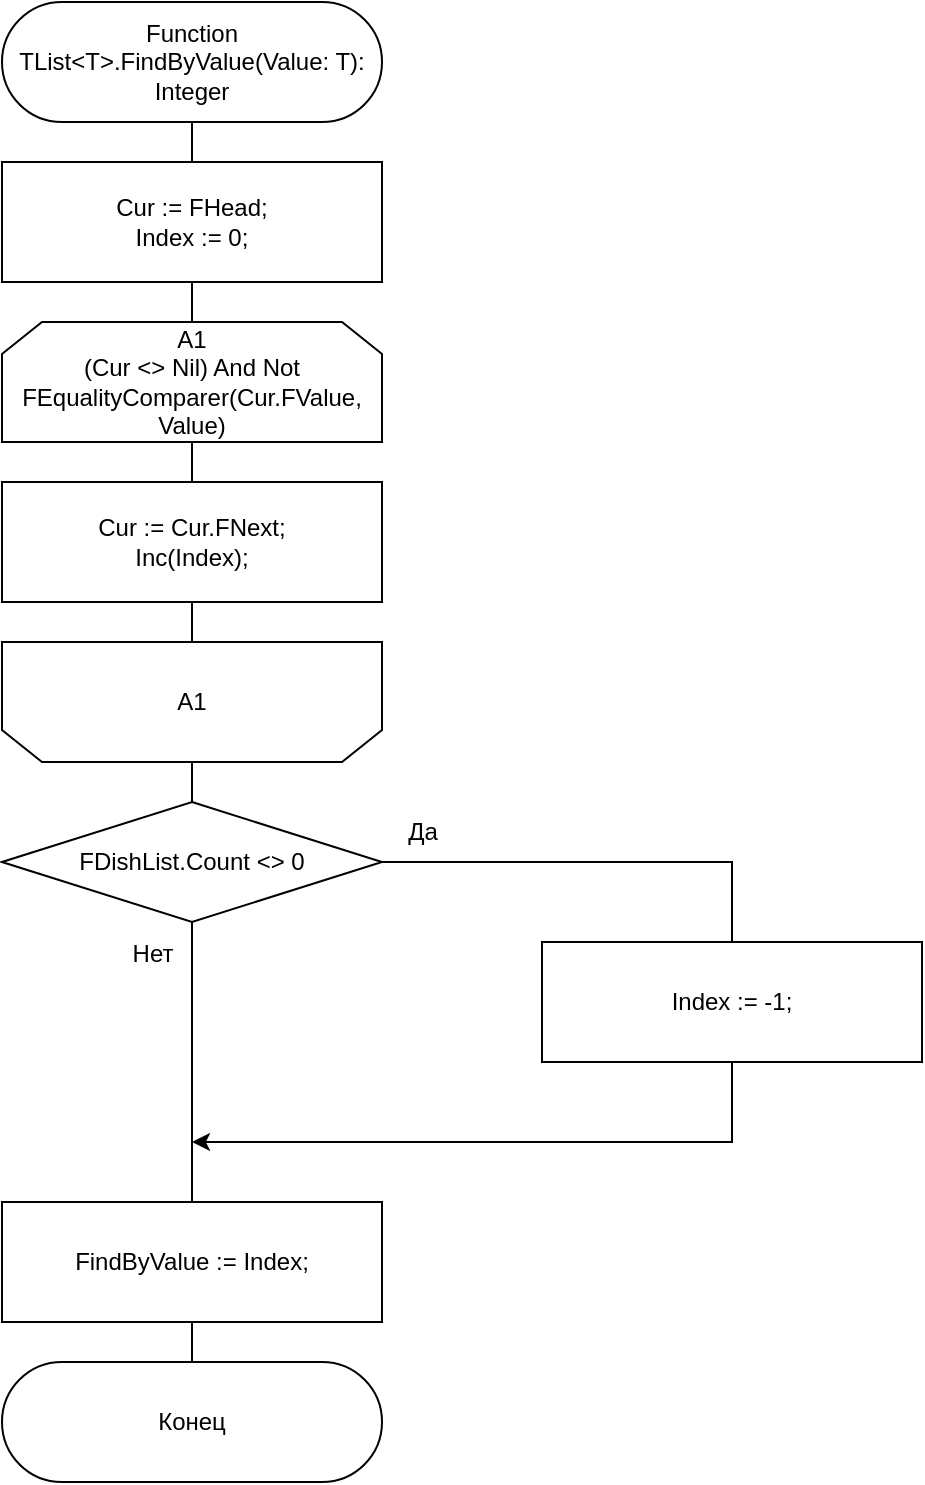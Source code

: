 <mxfile version="24.3.1" type="device" pages="2">
  <diagram name="Page-1" id="zCacILiD1pi5EnOWY_ug">
    <mxGraphModel dx="2074" dy="1124" grid="1" gridSize="10" guides="1" tooltips="1" connect="1" arrows="1" fold="1" page="1" pageScale="1" pageWidth="827" pageHeight="1169" math="0" shadow="0">
      <root>
        <mxCell id="0" />
        <mxCell id="1" parent="0" />
        <mxCell id="6x5Rk35HcYV6KV9mi9wQ-1" style="edgeStyle=orthogonalEdgeStyle;rounded=0;orthogonalLoop=1;jettySize=auto;html=1;entryX=0.5;entryY=0;entryDx=0;entryDy=0;endArrow=none;endFill=0;" edge="1" parent="1" source="6x5Rk35HcYV6KV9mi9wQ-2" target="6x5Rk35HcYV6KV9mi9wQ-13">
          <mxGeometry relative="1" as="geometry" />
        </mxCell>
        <mxCell id="6x5Rk35HcYV6KV9mi9wQ-2" value="Function TList&amp;lt;T&amp;gt;.FindByValue(Value: T): Integer" style="rounded=1;whiteSpace=wrap;html=1;arcSize=50;" vertex="1" parent="1">
          <mxGeometry x="40" y="40" width="190" height="60" as="geometry" />
        </mxCell>
        <mxCell id="6x5Rk35HcYV6KV9mi9wQ-3" value="&lt;div&gt;Cur := FHead;&lt;/div&gt;&lt;div&gt;Index := 0;&lt;/div&gt;" style="rounded=0;whiteSpace=wrap;html=1;" vertex="1" parent="1">
          <mxGeometry x="40" y="120" width="190" height="60" as="geometry" />
        </mxCell>
        <mxCell id="6x5Rk35HcYV6KV9mi9wQ-4" value="A1&lt;div&gt;(Cur &amp;lt;&amp;gt; Nil) And Not FEqualityComparer(Cur.FValue, Value)&lt;br&gt;&lt;/div&gt;" style="shape=loopLimit;whiteSpace=wrap;html=1;" vertex="1" parent="1">
          <mxGeometry x="40" y="200" width="190" height="60" as="geometry" />
        </mxCell>
        <mxCell id="6x5Rk35HcYV6KV9mi9wQ-5" value="" style="shape=loopLimit;whiteSpace=wrap;html=1;rotation=-180;" vertex="1" parent="1">
          <mxGeometry x="40" y="360" width="190" height="60" as="geometry" />
        </mxCell>
        <mxCell id="6x5Rk35HcYV6KV9mi9wQ-6" value="&lt;div&gt;&lt;span style=&quot;background-color: initial;&quot;&gt;A1&lt;/span&gt;&lt;br&gt;&lt;/div&gt;" style="text;html=1;strokeColor=none;fillColor=none;align=center;verticalAlign=middle;whiteSpace=wrap;rounded=0;" vertex="1" parent="1">
          <mxGeometry x="40" y="360" width="190" height="60" as="geometry" />
        </mxCell>
        <mxCell id="6x5Rk35HcYV6KV9mi9wQ-7" value="&lt;div&gt;&lt;div&gt;Cur := Cur.FNext;&lt;/div&gt;&lt;div&gt;Inc(Index);&lt;/div&gt;&lt;/div&gt;" style="rounded=0;whiteSpace=wrap;html=1;" vertex="1" parent="1">
          <mxGeometry x="40" y="280" width="190" height="60" as="geometry" />
        </mxCell>
        <mxCell id="6x5Rk35HcYV6KV9mi9wQ-8" value="Index := -1;" style="rounded=0;whiteSpace=wrap;html=1;" vertex="1" parent="1">
          <mxGeometry x="310" y="510" width="190" height="60" as="geometry" />
        </mxCell>
        <mxCell id="6x5Rk35HcYV6KV9mi9wQ-9" style="edgeStyle=orthogonalEdgeStyle;rounded=0;orthogonalLoop=1;jettySize=auto;html=1;entryX=0.5;entryY=0;entryDx=0;entryDy=0;endArrow=none;endFill=0;" edge="1" parent="1" source="6x5Rk35HcYV6KV9mi9wQ-10" target="6x5Rk35HcYV6KV9mi9wQ-8">
          <mxGeometry relative="1" as="geometry" />
        </mxCell>
        <mxCell id="6x5Rk35HcYV6KV9mi9wQ-10" value="FDishList.Count &amp;lt;&amp;gt; 0" style="rhombus;whiteSpace=wrap;html=1;" vertex="1" parent="1">
          <mxGeometry x="40" y="440" width="190" height="60" as="geometry" />
        </mxCell>
        <mxCell id="6x5Rk35HcYV6KV9mi9wQ-11" value="" style="endArrow=classic;html=1;rounded=0;exitX=0.5;exitY=1;exitDx=0;exitDy=0;" edge="1" parent="1" source="6x5Rk35HcYV6KV9mi9wQ-8">
          <mxGeometry width="50" height="50" relative="1" as="geometry">
            <mxPoint x="180" y="740" as="sourcePoint" />
            <mxPoint x="135" y="610" as="targetPoint" />
            <Array as="points">
              <mxPoint x="405" y="610" />
            </Array>
          </mxGeometry>
        </mxCell>
        <mxCell id="6x5Rk35HcYV6KV9mi9wQ-12" value="FindByValue := Index;" style="rounded=0;whiteSpace=wrap;html=1;" vertex="1" parent="1">
          <mxGeometry x="40" y="640" width="190" height="60" as="geometry" />
        </mxCell>
        <mxCell id="6x5Rk35HcYV6KV9mi9wQ-13" value="Конец" style="rounded=1;whiteSpace=wrap;html=1;arcSize=50;" vertex="1" parent="1">
          <mxGeometry x="40" y="720" width="190" height="60" as="geometry" />
        </mxCell>
        <mxCell id="6x5Rk35HcYV6KV9mi9wQ-14" value="Да" style="text;html=1;align=center;verticalAlign=middle;resizable=0;points=[];autosize=1;strokeColor=none;fillColor=none;" vertex="1" parent="1">
          <mxGeometry x="230" y="440" width="40" height="30" as="geometry" />
        </mxCell>
        <mxCell id="6x5Rk35HcYV6KV9mi9wQ-15" value="Нет" style="text;html=1;align=center;verticalAlign=middle;resizable=0;points=[];autosize=1;strokeColor=none;fillColor=none;" vertex="1" parent="1">
          <mxGeometry x="95" y="501" width="40" height="30" as="geometry" />
        </mxCell>
      </root>
    </mxGraphModel>
  </diagram>
  <diagram id="ehAFmDtn9EyEhxPrQIZI" name="Page-2">
    <mxGraphModel dx="2074" dy="1124" grid="1" gridSize="10" guides="1" tooltips="1" connect="1" arrows="1" fold="1" page="1" pageScale="1" pageWidth="827" pageHeight="1169" math="0" shadow="0">
      <root>
        <mxCell id="0" />
        <mxCell id="1" parent="0" />
        <mxCell id="7nfwJPg0i2mfhUjuZVIU-1" style="edgeStyle=orthogonalEdgeStyle;rounded=0;orthogonalLoop=1;jettySize=auto;html=1;entryX=0.5;entryY=0;entryDx=0;entryDy=0;endArrow=none;endFill=0;" edge="1" parent="1" source="7nfwJPg0i2mfhUjuZVIU-2" target="7nfwJPg0i2mfhUjuZVIU-24">
          <mxGeometry relative="1" as="geometry" />
        </mxCell>
        <mxCell id="7nfwJPg0i2mfhUjuZVIU-2" value="&lt;div&gt;Function TuVCLFindPath.FindMinPath&lt;/div&gt;&lt;div&gt;(StartPoint, FinshPoint: Integer)&lt;/div&gt;&lt;div&gt;&amp;nbsp; &amp;nbsp; : TArray&amp;lt;Integer&amp;gt;;&lt;/div&gt;" style="rounded=1;whiteSpace=wrap;html=1;arcSize=50;" vertex="1" parent="1">
          <mxGeometry x="240" y="30" width="190" height="60" as="geometry" />
        </mxCell>
        <mxCell id="7nfwJPg0i2mfhUjuZVIU-3" value="SetLength(Dist, FCountNodes);&lt;div&gt;SetLength(From, FCountNodes);&lt;br&gt;&lt;/div&gt;" style="rounded=0;whiteSpace=wrap;html=1;" vertex="1" parent="1">
          <mxGeometry x="240" y="110" width="190" height="60" as="geometry" />
        </mxCell>
        <mxCell id="7nfwJPg0i2mfhUjuZVIU-4" value="&lt;div&gt;A1&lt;/div&gt;&lt;div&gt;I := 0 To High(Dist)&lt;br&gt;&lt;/div&gt;" style="shape=loopLimit;whiteSpace=wrap;html=1;" vertex="1" parent="1">
          <mxGeometry x="240" y="190" width="190" height="60" as="geometry" />
        </mxCell>
        <mxCell id="7nfwJPg0i2mfhUjuZVIU-5" value="" style="shape=loopLimit;whiteSpace=wrap;html=1;rotation=-180;" vertex="1" parent="1">
          <mxGeometry x="240" y="350" width="190" height="60" as="geometry" />
        </mxCell>
        <mxCell id="7nfwJPg0i2mfhUjuZVIU-6" value="&lt;div&gt;&lt;span style=&quot;background-color: initial;&quot;&gt;I&lt;/span&gt;&lt;/div&gt;&lt;div&gt;&lt;span style=&quot;background-color: initial;&quot;&gt;A1&lt;/span&gt;&lt;br&gt;&lt;/div&gt;" style="text;html=1;strokeColor=none;fillColor=none;align=center;verticalAlign=middle;whiteSpace=wrap;rounded=0;" vertex="1" parent="1">
          <mxGeometry x="240" y="350" width="190" height="60" as="geometry" />
        </mxCell>
        <mxCell id="7nfwJPg0i2mfhUjuZVIU-7" value="&lt;div&gt;Dist[I] := INF;&lt;/div&gt;&lt;div&gt;From[I] := -1;&lt;/div&gt;" style="rounded=0;whiteSpace=wrap;html=1;" vertex="1" parent="1">
          <mxGeometry x="240" y="270" width="190" height="60" as="geometry" />
        </mxCell>
        <mxCell id="7nfwJPg0i2mfhUjuZVIU-8" value="&lt;div&gt;&lt;div&gt;Dist[StartPoint] := 0;&lt;/div&gt;&lt;div&gt;&amp;nbsp; &amp;nbsp; Count := FCountNodes - 2;&lt;/div&gt;&lt;/div&gt;" style="rounded=0;whiteSpace=wrap;html=1;" vertex="1" parent="1">
          <mxGeometry x="240" y="431" width="190" height="60" as="geometry" />
        </mxCell>
        <mxCell id="7nfwJPg0i2mfhUjuZVIU-9" value="&lt;div&gt;A1&lt;/div&gt;&lt;div&gt;I := 0 To Count&lt;br&gt;&lt;/div&gt;" style="shape=loopLimit;whiteSpace=wrap;html=1;" vertex="1" parent="1">
          <mxGeometry x="240" y="510" width="190" height="60" as="geometry" />
        </mxCell>
        <mxCell id="7nfwJPg0i2mfhUjuZVIU-10" value="" style="shape=loopLimit;whiteSpace=wrap;html=1;rotation=-180;" vertex="1" parent="1">
          <mxGeometry x="240" y="950" width="190" height="60" as="geometry" />
        </mxCell>
        <mxCell id="7nfwJPg0i2mfhUjuZVIU-11" value="&lt;div&gt;&lt;span style=&quot;background-color: initial;&quot;&gt;I&lt;/span&gt;&lt;/div&gt;&lt;div&gt;&lt;span style=&quot;background-color: initial;&quot;&gt;A1&lt;/span&gt;&lt;br&gt;&lt;/div&gt;" style="text;html=1;strokeColor=none;fillColor=none;align=center;verticalAlign=middle;whiteSpace=wrap;rounded=0;" vertex="1" parent="1">
          <mxGeometry x="240" y="950" width="190" height="60" as="geometry" />
        </mxCell>
        <mxCell id="7nfwJPg0i2mfhUjuZVIU-12" value="&lt;div&gt;A2&lt;/div&gt;&lt;div&gt;J := 0 To High(FEdges)&lt;br&gt;&lt;/div&gt;" style="shape=loopLimit;whiteSpace=wrap;html=1;" vertex="1" parent="1">
          <mxGeometry x="240" y="590" width="190" height="60" as="geometry" />
        </mxCell>
        <mxCell id="7nfwJPg0i2mfhUjuZVIU-13" value="" style="shape=loopLimit;whiteSpace=wrap;html=1;rotation=-180;" vertex="1" parent="1">
          <mxGeometry x="240" y="870" width="190" height="60" as="geometry" />
        </mxCell>
        <mxCell id="7nfwJPg0i2mfhUjuZVIU-14" value="&lt;div&gt;&lt;span style=&quot;background-color: initial;&quot;&gt;J&lt;/span&gt;&lt;/div&gt;&lt;div&gt;&lt;span style=&quot;background-color: initial;&quot;&gt;A2&lt;/span&gt;&lt;br&gt;&lt;/div&gt;" style="text;html=1;strokeColor=none;fillColor=none;align=center;verticalAlign=middle;whiteSpace=wrap;rounded=0;" vertex="1" parent="1">
          <mxGeometry x="240" y="870" width="190" height="60" as="geometry" />
        </mxCell>
        <mxCell id="7nfwJPg0i2mfhUjuZVIU-15" value="&lt;div&gt;Dicst[FEdges[J].B] := Dist[FEdges[J].A] + FEdges[J].Weight;&lt;/div&gt;&lt;div&gt;From[FEdges[J].B] := FEdges[J].A;&lt;/div&gt;" style="rounded=0;whiteSpace=wrap;html=1;" vertex="1" parent="1">
          <mxGeometry x="510" y="740" width="190" height="60" as="geometry" />
        </mxCell>
        <mxCell id="7nfwJPg0i2mfhUjuZVIU-16" style="edgeStyle=orthogonalEdgeStyle;rounded=0;orthogonalLoop=1;jettySize=auto;html=1;entryX=0.5;entryY=0;entryDx=0;entryDy=0;endArrow=none;endFill=0;" edge="1" parent="1" source="7nfwJPg0i2mfhUjuZVIU-17" target="7nfwJPg0i2mfhUjuZVIU-15">
          <mxGeometry relative="1" as="geometry" />
        </mxCell>
        <mxCell id="7nfwJPg0i2mfhUjuZVIU-17" value="" style="rhombus;whiteSpace=wrap;html=1;" vertex="1" parent="1">
          <mxGeometry x="240" y="670" width="190" height="60" as="geometry" />
        </mxCell>
        <mxCell id="7nfwJPg0i2mfhUjuZVIU-18" value="" style="endArrow=classic;html=1;rounded=0;exitX=0.5;exitY=1;exitDx=0;exitDy=0;" edge="1" parent="1" source="7nfwJPg0i2mfhUjuZVIU-15">
          <mxGeometry width="50" height="50" relative="1" as="geometry">
            <mxPoint x="380" y="970" as="sourcePoint" />
            <mxPoint x="335" y="840" as="targetPoint" />
            <Array as="points">
              <mxPoint x="605" y="840" />
            </Array>
          </mxGeometry>
        </mxCell>
        <mxCell id="7nfwJPg0i2mfhUjuZVIU-19" value="Да" style="text;html=1;align=center;verticalAlign=middle;resizable=0;points=[];autosize=1;strokeColor=none;fillColor=none;" vertex="1" parent="1">
          <mxGeometry x="430" y="670" width="40" height="30" as="geometry" />
        </mxCell>
        <mxCell id="7nfwJPg0i2mfhUjuZVIU-20" value="Нет" style="text;html=1;align=center;verticalAlign=middle;resizable=0;points=[];autosize=1;strokeColor=none;fillColor=none;" vertex="1" parent="1">
          <mxGeometry x="295" y="731" width="40" height="30" as="geometry" />
        </mxCell>
        <mxCell id="7nfwJPg0i2mfhUjuZVIU-21" value="" style="strokeWidth=1;html=1;shape=mxgraph.flowchart.annotation_2;align=left;labelPosition=right;pointerEvents=1;rotation=-180;" vertex="1" parent="1">
          <mxGeometry x="160" y="671" width="30" height="60" as="geometry" />
        </mxCell>
        <mxCell id="7nfwJPg0i2mfhUjuZVIU-22" style="edgeStyle=orthogonalEdgeStyle;rounded=0;orthogonalLoop=1;jettySize=auto;html=1;exitX=0;exitY=0.5;exitDx=0;exitDy=0;entryX=0;entryY=0.5;entryDx=0;entryDy=0;entryPerimeter=0;endArrow=none;endFill=0;dashed=1;dashPattern=8 8;" edge="1" parent="1" target="7nfwJPg0i2mfhUjuZVIU-21">
          <mxGeometry relative="1" as="geometry">
            <mxPoint x="240" y="701" as="sourcePoint" />
          </mxGeometry>
        </mxCell>
        <mxCell id="7nfwJPg0i2mfhUjuZVIU-23" value="(Dist[FEdges[J].A] &amp;lt;&amp;gt; INF)&amp;nbsp;&lt;div&gt;&lt;span style=&quot;background-color: initial;&quot;&gt;And&amp;nbsp;&lt;/span&gt;&lt;span style=&quot;background-color: initial;&quot;&gt;(Dist[FEdges[J].B] &amp;gt; Dist[FEdges[J].A] + FEdges[J].Weight)&lt;/span&gt;&lt;/div&gt;" style="text;html=1;align=center;verticalAlign=middle;whiteSpace=wrap;rounded=0;" vertex="1" parent="1">
          <mxGeometry y="672" width="190" height="59" as="geometry" />
        </mxCell>
        <mxCell id="7nfwJPg0i2mfhUjuZVIU-24" value="A" style="ellipse;whiteSpace=wrap;html=1;aspect=fixed;" vertex="1" parent="1">
          <mxGeometry x="315" y="1030" width="40" height="40" as="geometry" />
        </mxCell>
        <mxCell id="7nfwJPg0i2mfhUjuZVIU-25" style="edgeStyle=orthogonalEdgeStyle;rounded=0;orthogonalLoop=1;jettySize=auto;html=1;entryX=0.5;entryY=0;entryDx=0;entryDy=0;endArrow=none;endFill=0;" edge="1" parent="1" source="7nfwJPg0i2mfhUjuZVIU-26" target="7nfwJPg0i2mfhUjuZVIU-40">
          <mxGeometry relative="1" as="geometry" />
        </mxCell>
        <mxCell id="7nfwJPg0i2mfhUjuZVIU-26" value="A" style="ellipse;whiteSpace=wrap;html=1;aspect=fixed;" vertex="1" parent="1">
          <mxGeometry x="795" y="50" width="40" height="40" as="geometry" />
        </mxCell>
        <mxCell id="7nfwJPg0i2mfhUjuZVIU-27" value="Path := TList.Create();&lt;br&gt;I := FinshPoint;" style="rounded=0;whiteSpace=wrap;html=1;" vertex="1" parent="1">
          <mxGeometry x="720" y="110" width="190" height="60" as="geometry" />
        </mxCell>
        <mxCell id="7nfwJPg0i2mfhUjuZVIU-28" value="&lt;div&gt;A1&lt;/div&gt;&lt;div&gt;I &amp;lt;&amp;gt; -1&lt;br&gt;&lt;/div&gt;" style="shape=loopLimit;whiteSpace=wrap;html=1;" vertex="1" parent="1">
          <mxGeometry x="720" y="190" width="190" height="60" as="geometry" />
        </mxCell>
        <mxCell id="7nfwJPg0i2mfhUjuZVIU-29" value="" style="shape=loopLimit;whiteSpace=wrap;html=1;rotation=-180;" vertex="1" parent="1">
          <mxGeometry x="720" y="350" width="190" height="60" as="geometry" />
        </mxCell>
        <mxCell id="7nfwJPg0i2mfhUjuZVIU-30" value="&lt;div&gt;&lt;span style=&quot;background-color: initial;&quot;&gt;A1&lt;/span&gt;&lt;br&gt;&lt;/div&gt;" style="text;html=1;strokeColor=none;fillColor=none;align=center;verticalAlign=middle;whiteSpace=wrap;rounded=0;" vertex="1" parent="1">
          <mxGeometry x="720" y="350" width="190" height="60" as="geometry" />
        </mxCell>
        <mxCell id="7nfwJPg0i2mfhUjuZVIU-31" value="&lt;div&gt;Path.Add(I);&lt;/div&gt;&lt;div&gt;I := From[I];&lt;/div&gt;" style="rounded=0;whiteSpace=wrap;html=1;" vertex="1" parent="1">
          <mxGeometry x="720" y="270" width="190" height="60" as="geometry" />
        </mxCell>
        <mxCell id="7nfwJPg0i2mfhUjuZVIU-32" value="Path.Clear" style="rounded=0;whiteSpace=wrap;html=1;" vertex="1" parent="1">
          <mxGeometry x="990" y="530" width="190" height="60" as="geometry" />
        </mxCell>
        <mxCell id="7nfwJPg0i2mfhUjuZVIU-33" style="edgeStyle=orthogonalEdgeStyle;rounded=0;orthogonalLoop=1;jettySize=auto;html=1;entryX=0.5;entryY=0;entryDx=0;entryDy=0;endArrow=none;endFill=0;" edge="1" parent="1" source="7nfwJPg0i2mfhUjuZVIU-34" target="7nfwJPg0i2mfhUjuZVIU-32">
          <mxGeometry relative="1" as="geometry" />
        </mxCell>
        <mxCell id="7nfwJPg0i2mfhUjuZVIU-34" value="(Path.Count = 1) And&amp;nbsp;&lt;div&gt;(Path[0] = FinshPoint)&lt;/div&gt;" style="rhombus;whiteSpace=wrap;html=1;" vertex="1" parent="1">
          <mxGeometry x="720" y="431" width="190" height="60" as="geometry" />
        </mxCell>
        <mxCell id="7nfwJPg0i2mfhUjuZVIU-35" value="" style="endArrow=classic;html=1;rounded=0;exitX=0.5;exitY=1;exitDx=0;exitDy=0;" edge="1" parent="1" source="7nfwJPg0i2mfhUjuZVIU-32">
          <mxGeometry width="50" height="50" relative="1" as="geometry">
            <mxPoint x="1085" y="630" as="sourcePoint" />
            <mxPoint x="815" y="620" as="targetPoint" />
            <Array as="points">
              <mxPoint x="1085" y="620" />
            </Array>
          </mxGeometry>
        </mxCell>
        <mxCell id="7nfwJPg0i2mfhUjuZVIU-36" value="Да" style="text;html=1;align=center;verticalAlign=middle;resizable=0;points=[];autosize=1;strokeColor=none;fillColor=none;" vertex="1" parent="1">
          <mxGeometry x="910" y="431" width="40" height="30" as="geometry" />
        </mxCell>
        <mxCell id="7nfwJPg0i2mfhUjuZVIU-37" value="Нет" style="text;html=1;align=center;verticalAlign=middle;resizable=0;points=[];autosize=1;strokeColor=none;fillColor=none;" vertex="1" parent="1">
          <mxGeometry x="775" y="492" width="40" height="30" as="geometry" />
        </mxCell>
        <mxCell id="7nfwJPg0i2mfhUjuZVIU-38" value="Path.Reverse;" style="rounded=0;whiteSpace=wrap;html=1;" vertex="1" parent="1">
          <mxGeometry x="720" y="530" width="190" height="60" as="geometry" />
        </mxCell>
        <mxCell id="7nfwJPg0i2mfhUjuZVIU-39" value="FindMinPath := Path.ToArray;" style="rounded=0;whiteSpace=wrap;html=1;" vertex="1" parent="1">
          <mxGeometry x="720" y="650" width="190" height="60" as="geometry" />
        </mxCell>
        <mxCell id="7nfwJPg0i2mfhUjuZVIU-40" value="Конец" style="rounded=1;whiteSpace=wrap;html=1;arcSize=50;" vertex="1" parent="1">
          <mxGeometry x="720" y="731" width="190" height="60" as="geometry" />
        </mxCell>
      </root>
    </mxGraphModel>
  </diagram>
</mxfile>
